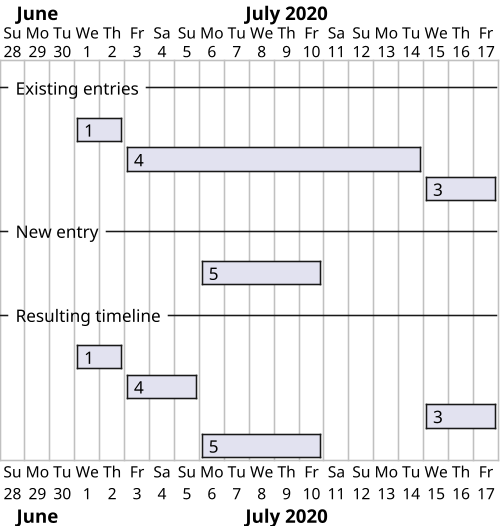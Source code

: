 @startgantt time_dependent_contains
scale 500 width
Project starts 2020-06-28





-- Existing entries --

[1 ] as [E1] starts 2020-07-01
[E1] ends 2020-07-02
[4 ] as [E4] starts 2020-07-03
[E4] ends 2020-07-14
[3 ] as [E3] starts 2020-07-15
[E3] ends 2020-07-17

-- New entry --

[5 ] as [N5] starts 2020-07-06
[N5] ends 2020-07-10

-- Resulting timeline --

[1] as [R1] starts 2020-07-01
[R1] ends 2020-07-02
[4] as [R4] starts 2020-07-03
[R4] ends 2020-07-05
[3] as [R3] starts 2020-07-15
[R3] ends 2020-07-17
[5] as [R5] starts 2020-07-06
[R5] ends 2020-07-10

@endgantt
